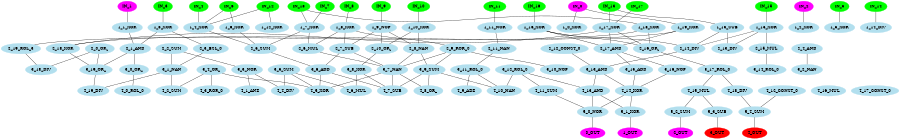 digraph EACircuit {
rankdir=BT;
edge [dir=none];
size="6,6";
ordering=out;
node [color=magenta, style=filled];
"IN_0";
"IN_1";
"IN_2";
node [color=green, style=filled];
"IN_3";
"IN_4";
"IN_5";
"IN_6";
"IN_7";
"IN_8";
"IN_9";
"IN_10";
"IN_11";
"IN_12";
"IN_13";
"IN_14";
"IN_15";
"IN_16";
"IN_17";
"IN_18";
node [color=lightblue2, style=filled];
{ rank=same; "1_0_XOR"; "1_1_XOR"; "1_2_XOR"; "1_3_XOR"; "1_4_XOR"; "1_5_XOR"; "1_6_XOR"; "1_7_XOR"; "1_8_XOR"; "1_9_NOP"; "1_10_XOR"; "1_11_NOR"; "1_12_XOR"; "1_13_SUB"; "1_14_DIV"; "1_15_XOR"; "1_16_XOR"; "1_17_XOR"; "1_18_XOR"; "1_19_XOR"; }
"1_0_XOR" -> "IN_0";
"1_1_XOR" -> "IN_1";
"1_2_XOR" -> "IN_2";
"1_3_XOR" -> "IN_3";
"1_4_XOR" -> "IN_4";
"1_4_XOR" -> "IN_6";
"1_4_XOR" -> "IN_12";
"1_5_XOR" -> "IN_5";
"1_6_XOR" -> "IN_6";
"1_7_XOR" -> "IN_18";
"1_7_XOR" -> "IN_7";
"1_8_XOR" -> "IN_8";
"1_9_NOP" -> "IN_9";
"1_10_XOR" -> "IN_10";
"1_11_NOR" -> "IN_11";
"1_12_XOR" -> "IN_12";
"1_13_SUB" -> "IN_13";
"1_14_DIV" -> "IN_14";
"1_15_XOR" -> "IN_15";
"1_16_XOR" -> "IN_16";
"1_17_XOR" -> "IN_13";
"1_17_XOR" -> "IN_17";
"1_18_XOR" -> "IN_18";
"1_19_XOR" -> "IN_0";
node [color=lightblue2, style=filled];
{ rank=same; "2_0_OR_"; "2_1_AND"; "2_2_SUM"; "2_3_BSL_0"; "2_4_AND"; "2_5_SUM"; "2_6_MUL"; "2_7_SUB"; "2_8_NAN"; "2_9_ROR_0"; "2_10_OR_"; "2_11_NAN"; "2_12_CONST_0"; "2_13_DIV"; "2_14_DIV"; "2_15_MUL"; "2_16_OR_"; "2_17_AND"; "2_18_XOR"; "2_19_ROL_3"; }
"2_1_AND" -> "1_1_XOR";
"2_1_AND" -> "1_3_XOR";
"2_3_BSL_0" -> "1_3_XOR";
"2_5_SUM" -> "1_4_XOR";
"2_5_SUM" -> "1_6_XOR";
"2_5_SUM" -> "1_7_XOR";
"2_6_MUL" -> "1_7_XOR";
"2_6_MUL" -> "1_8_XOR";
"2_7_SUB" -> "1_8_XOR";
"2_7_SUB" -> "1_9_NOP";
"2_8_NAN" -> "1_9_NOP";
"2_8_NAN" -> "1_10_XOR";
"2_9_ROR_0" -> "1_8_XOR";
"2_10_OR_" -> "1_9_NOP";
"2_10_OR_" -> "1_10_XOR";
"2_11_NAN" -> "1_11_NOR";
"2_13_DIV" -> "1_13_SUB";
"2_13_DIV" -> "1_15_XOR";
"2_14_DIV" -> "1_13_SUB";
"2_14_DIV" -> "1_15_XOR";
"2_14_DIV" -> "1_16_XOR";
"2_15_MUL" -> "1_15_XOR";
"2_16_OR_" -> "1_16_XOR";
"2_16_OR_" -> "1_17_XOR";
"2_16_OR_" -> "1_18_XOR";
"2_17_AND" -> "1_16_XOR";
"2_17_AND" -> "1_17_XOR";
"2_17_AND" -> "1_19_XOR";
"2_18_XOR" -> "1_17_XOR";
"2_18_XOR" -> "1_19_XOR";
"2_19_ROL_3" -> "1_18_XOR";
node [color=lightblue2, style=filled];
{ rank=same; "3_0_OR_"; "3_1_NAN"; "3_2_NAN"; "3_3_NOR"; "3_4_OR_"; "3_5_SUM"; "3_6_ADD"; "3_7_NAN"; "3_8_XOR"; "3_9_SUM"; "3_10_NOP"; "3_11_ROL_0"; "3_12_ROL_0"; "3_13_AND"; "3_14_ROL_0"; "3_15_ADD"; "3_16_NOP"; "3_17_ROL_0"; "3_18_DIV"; "3_19_OR_"; }
"3_0_OR_" -> "2_1_AND";
"3_1_NAN" -> "2_2_SUM";
"3_1_NAN" -> "2_3_BSL_0";
"3_2_NAN" -> "2_4_AND";
"3_3_NOR" -> "2_2_SUM";
"3_6_ADD" -> "2_5_SUM";
"3_6_ADD" -> "2_7_SUB";
"3_7_NAN" -> "2_6_MUL";
"3_7_NAN" -> "2_7_SUB";
"3_7_NAN" -> "2_8_NAN";
"3_7_NAN" -> "2_9_ROR_0";
"3_8_XOR" -> "2_10_OR_";
"3_9_SUM" -> "2_8_NAN";
"3_9_SUM" -> "2_9_ROR_0";
"3_10_NOP" -> "2_9_ROR_0";
"3_11_ROL_0" -> "2_11_NAN";
"3_13_AND" -> "2_12_CONST_0";
"3_13_AND" -> "2_14_DIV";
"3_14_ROL_0" -> "2_15_MUL";
"3_15_ADD" -> "2_17_AND";
"3_16_NOP" -> "2_17_AND";
"3_17_ROL_0" -> "2_16_OR_";
"3_18_DIV" -> "2_19_ROL_3";
"3_18_DIV" -> "2_0_OR_";
"3_19_OR_" -> "2_18_XOR";
"3_19_OR_" -> "2_0_OR_";
"3_19_OR_" -> "2_1_AND";
node [color=lightblue2, style=filled];
{ rank=same; "4_0_ROL_0"; "4_1_AND"; "4_2_SUM"; "4_3_ROR_0"; "4_4_DIV"; "4_5_XOR"; "4_6_MUL"; "4_7_SUB"; "4_8_OR_"; "4_9_ADD"; "4_10_NAN"; "4_11_SUM"; "4_12_CONST_0"; "4_13_AND"; "4_14_XOR"; "4_15_MUL"; "4_16_MUL"; "4_17_CONST_0"; "4_18_DIV"; "4_19_DIV"; }
"4_0_ROL_0" -> "3_0_OR_";
"4_1_AND" -> "3_3_NOR";
"4_2_SUM" -> "3_1_NAN";
"4_2_SUM" -> "3_4_OR_";
"4_3_ROR_0" -> "3_4_OR_";
"4_4_DIV" -> "3_3_NOR";
"4_4_DIV" -> "3_5_SUM";
"4_5_XOR" -> "3_4_OR_";
"4_5_XOR" -> "3_5_SUM";
"4_5_XOR" -> "3_6_ADD";
"4_5_XOR" -> "3_7_NAN";
"4_6_MUL" -> "3_5_SUM";
"4_6_MUL" -> "3_8_XOR";
"4_7_SUB" -> "3_6_ADD";
"4_7_SUB" -> "3_7_NAN";
"4_7_SUB" -> "3_8_XOR";
"4_7_SUB" -> "3_9_SUM";
"4_8_OR_" -> "3_7_NAN";
"4_8_OR_" -> "3_9_SUM";
"4_9_ADD" -> "3_11_ROL_0";
"4_10_NAN" -> "3_9_SUM";
"4_10_NAN" -> "3_11_ROL_0";
"4_10_NAN" -> "3_12_ROL_0";
"4_11_SUM" -> "3_12_ROL_0";
"4_13_AND" -> "3_12_ROL_0";
"4_13_AND" -> "3_13_AND";
"4_14_XOR" -> "3_13_AND";
"4_14_XOR" -> "3_15_ADD";
"4_14_XOR" -> "3_16_NOP";
"4_15_MUL" -> "3_17_ROL_0";
"4_18_DIV" -> "3_17_ROL_0";
"4_19_DIV" -> "3_19_OR_";
"4_19_DIV" -> "3_1_NAN";
node [color=lightblue2, style=filled];
{ rank=same; "5_0_NOR"; "5_1_XOR"; "5_2_SUM"; "5_3_SUB"; "5_4_SUM"; }
"5_0_NOR" -> "4_11_SUM";
"5_0_NOR" -> "4_13_AND";
"5_0_NOR" -> "4_14_XOR";
"5_1_XOR" -> "4_13_AND";
"5_1_XOR" -> "4_14_XOR";
"5_2_SUM" -> "4_15_MUL";
"5_3_SUB" -> "4_15_MUL";
"5_4_SUM" -> "4_18_DIV";
"5_4_SUM" -> "4_12_CONST_0";
node [color=magenta];
"0_OUT" -> "5_0_NOR";
"1_OUT" -> "5_1_XOR";
"2_OUT" -> "5_2_SUM";
node [color=red];
"3_OUT" -> "5_3_SUB";
"4_OUT" -> "5_4_SUM";
}